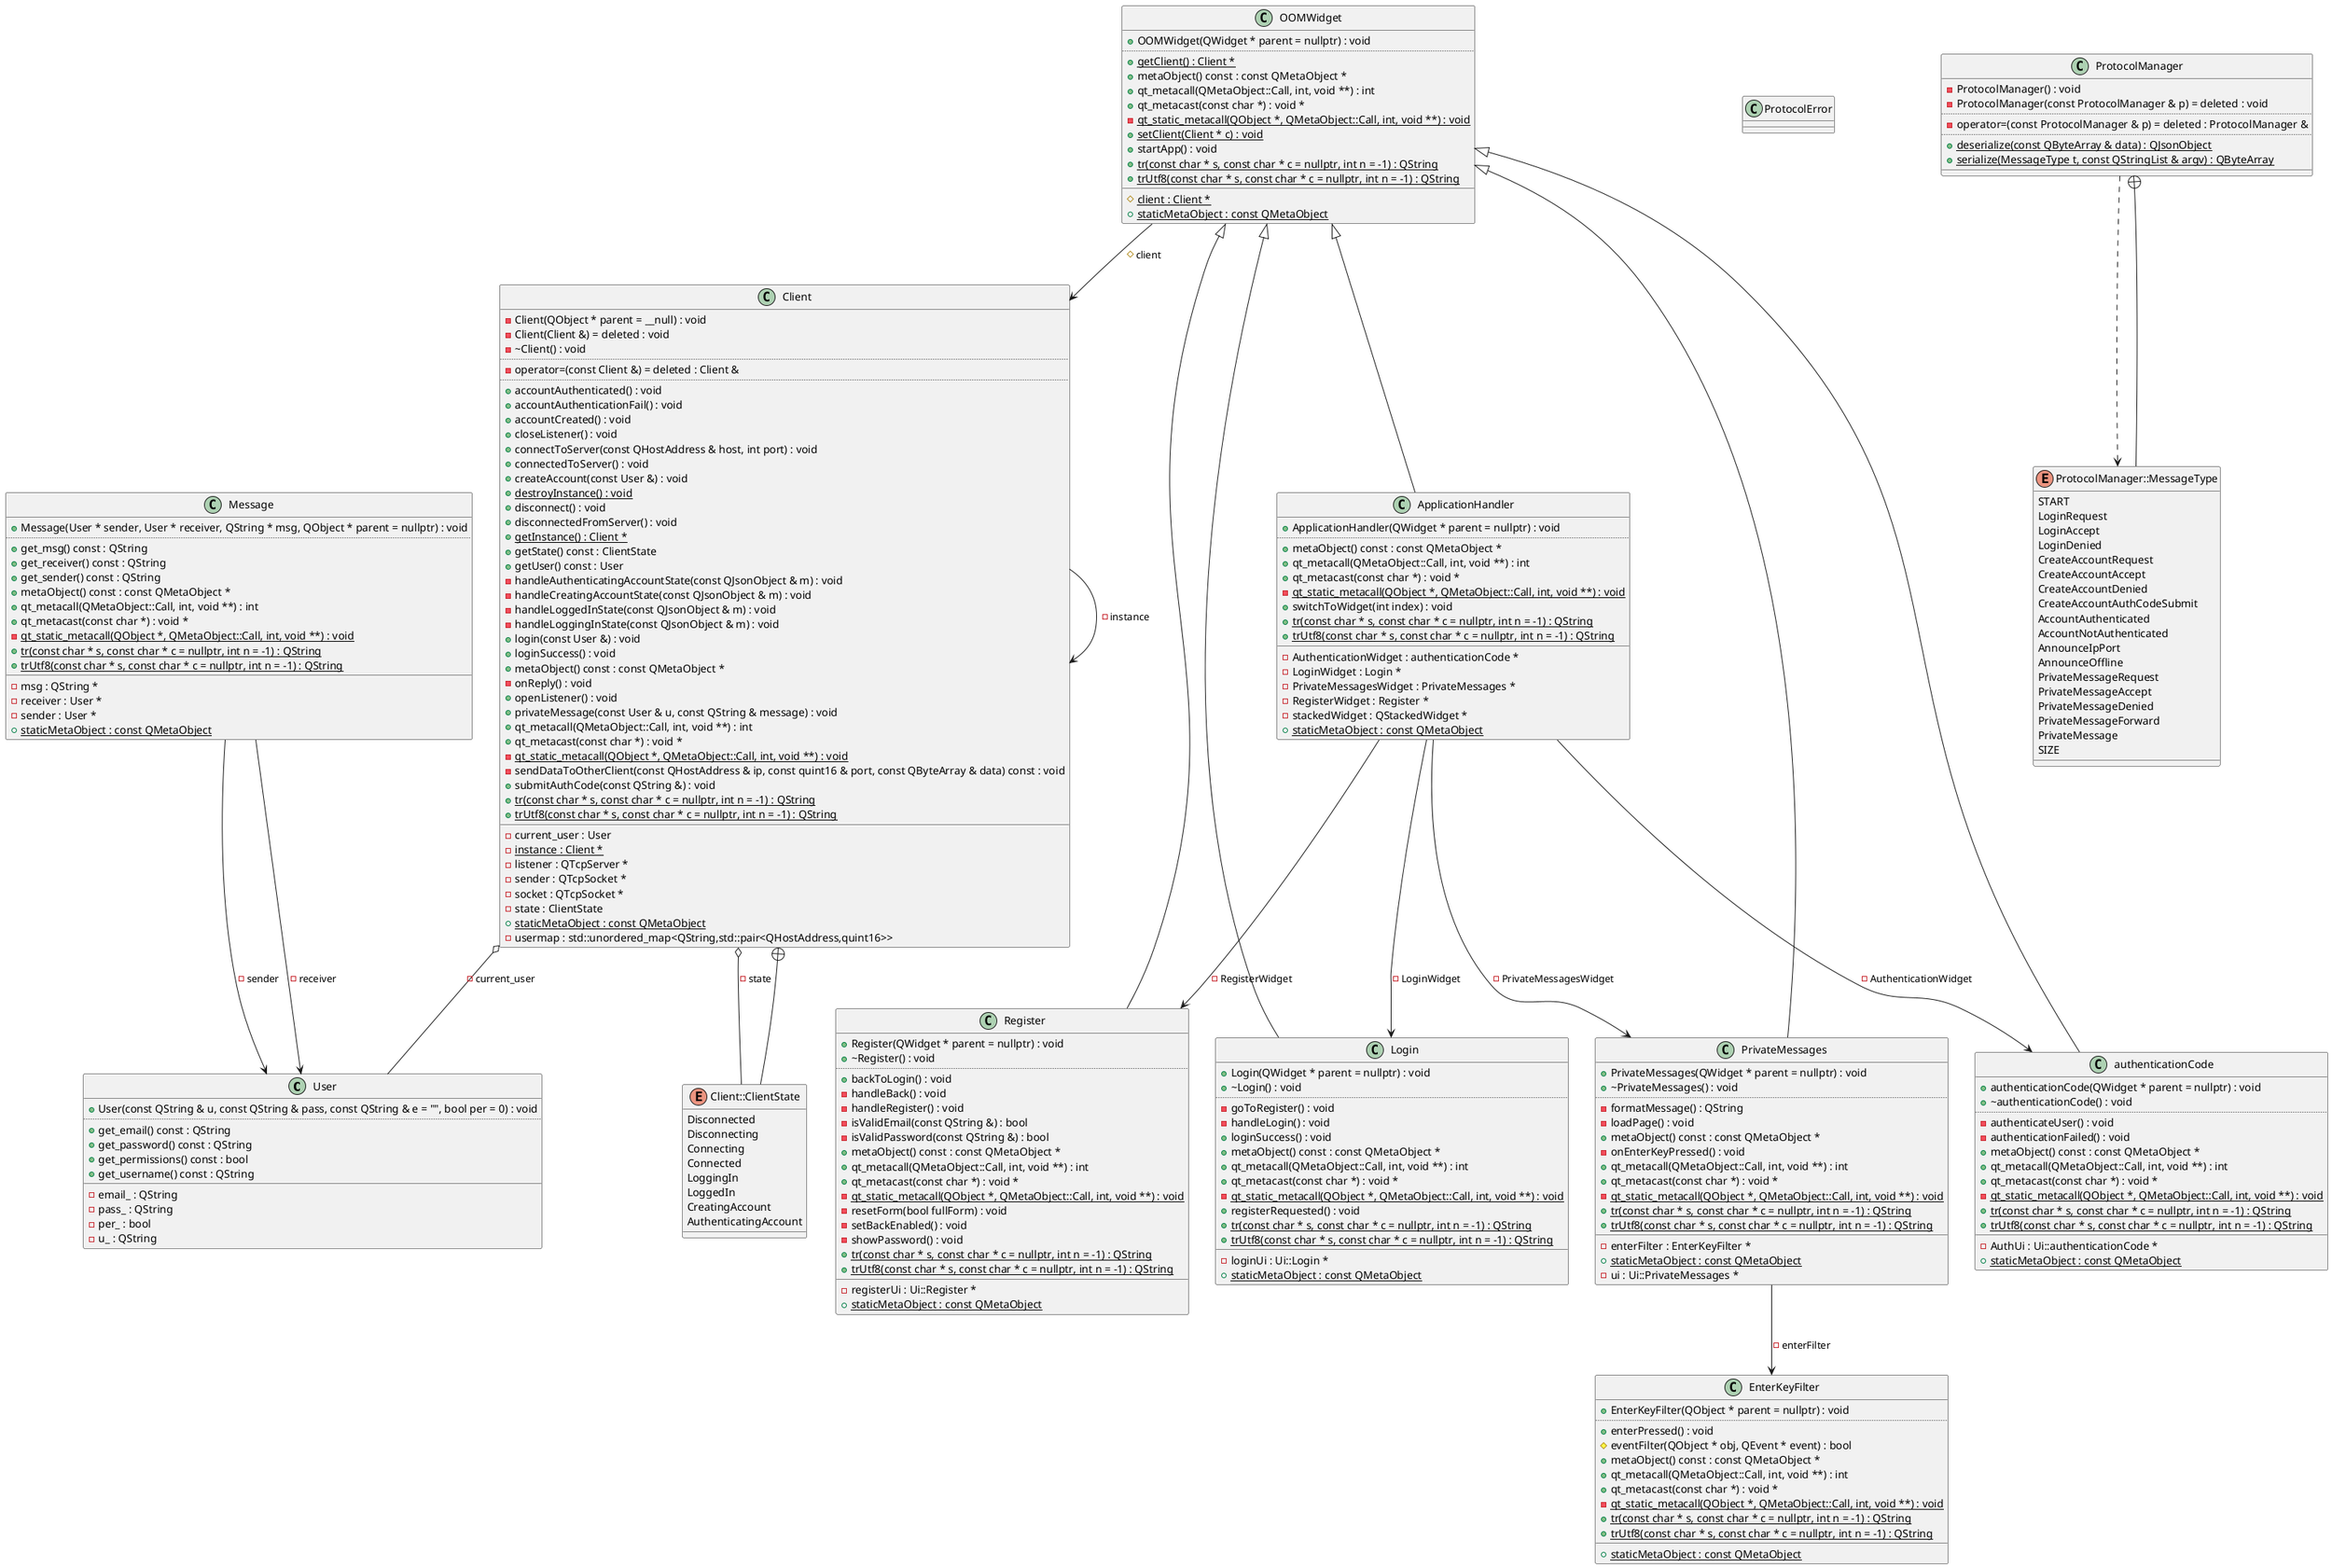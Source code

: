 @startuml
class "User" as C_0013909460443608576024
class C_0013909460443608576024 {
+User(const QString & u, const QString & pass, const QString & e = "", bool per = 0) : void
..
+get_email() const : QString
+get_password() const : QString
+get_permissions() const : bool
+get_username() const : QString
__
-email_ : QString
-pass_ : QString
-per_ : bool
-u_ : QString
}
class "Message" as C_0014824791405600746196
class C_0014824791405600746196 {
+Message(User * sender, User * receiver, QString * msg, QObject * parent = nullptr) : void
..
+get_msg() const : QString
+get_receiver() const : QString
+get_sender() const : QString
+metaObject() const : const QMetaObject *
+qt_metacall(QMetaObject::Call, int, void **) : int
+qt_metacast(const char *) : void *
{static} -qt_static_metacall(QObject *, QMetaObject::Call, int, void **) : void
{static} +tr(const char * s, const char * c = nullptr, int n = -1) : QString
{static} +trUtf8(const char * s, const char * c = nullptr, int n = -1) : QString
__
-msg : QString *
-receiver : User *
-sender : User *
{static} +staticMetaObject : const QMetaObject
}
class "ProtocolError" as C_0012766499065510760009
class C_0012766499065510760009 {
__
}
class "ProtocolManager" as C_0016429213831703395188
class C_0016429213831703395188 {
-ProtocolManager() : void
-ProtocolManager(const ProtocolManager & p) = deleted : void
..
-operator=(const ProtocolManager & p) = deleted : ProtocolManager &
..
{static} +deserialize(const QByteArray & data) : QJsonObject
{static} +serialize(MessageType t, const QStringList & argv) : QByteArray
__
}
enum "ProtocolManager::MessageType" as C_0008849749518693832582
enum C_0008849749518693832582 {
START
LoginRequest
LoginAccept
LoginDenied
CreateAccountRequest
CreateAccountAccept
CreateAccountDenied
CreateAccountAuthCodeSubmit
AccountAuthenticated
AccountNotAuthenticated
AnnounceIpPort
AnnounceOffline
PrivateMessageRequest
PrivateMessageAccept
PrivateMessageDenied
PrivateMessageForward
PrivateMessage
SIZE
}
class "Client" as C_0009036792685107474111
class C_0009036792685107474111 {
-Client(QObject * parent = __null) : void
-Client(Client &) = deleted : void
-~Client() : void
..
-operator=(const Client &) = deleted : Client &
..
+accountAuthenticated() : void
+accountAuthenticationFail() : void
+accountCreated() : void
+closeListener() : void
+connectToServer(const QHostAddress & host, int port) : void
+connectedToServer() : void
+createAccount(const User &) : void
{static} +destroyInstance() : void
+disconnect() : void
+disconnectedFromServer() : void
{static} +getInstance() : Client *
+getState() const : ClientState
+getUser() const : User
-handleAuthenticatingAccountState(const QJsonObject & m) : void
-handleCreatingAccountState(const QJsonObject & m) : void
-handleLoggedInState(const QJsonObject & m) : void
-handleLoggingInState(const QJsonObject & m) : void
+login(const User &) : void
+loginSuccess() : void
+metaObject() const : const QMetaObject *
-onReply() : void
+openListener() : void
+privateMessage(const User & u, const QString & message) : void
+qt_metacall(QMetaObject::Call, int, void **) : int
+qt_metacast(const char *) : void *
{static} -qt_static_metacall(QObject *, QMetaObject::Call, int, void **) : void
-sendDataToOtherClient(const QHostAddress & ip, const quint16 & port, const QByteArray & data) const : void
+submitAuthCode(const QString &) : void
{static} +tr(const char * s, const char * c = nullptr, int n = -1) : QString
{static} +trUtf8(const char * s, const char * c = nullptr, int n = -1) : QString
__
-current_user : User
{static} -instance : Client *
-listener : QTcpServer *
-sender : QTcpSocket *
-socket : QTcpSocket *
-state : ClientState
{static} +staticMetaObject : const QMetaObject
-usermap : std::unordered_map<QString,std::pair<QHostAddress,quint16>>
}
enum "Client::ClientState" as C_0004773889359258674523
enum C_0004773889359258674523 {
Disconnected
Disconnecting
Connecting
Connected
LoggingIn
LoggedIn
CreatingAccount
AuthenticatingAccount
}
class "OOMWidget" as C_0014848441550523525489
class C_0014848441550523525489 {
+OOMWidget(QWidget * parent = nullptr) : void
..
{static} +getClient() : Client *
+metaObject() const : const QMetaObject *
+qt_metacall(QMetaObject::Call, int, void **) : int
+qt_metacast(const char *) : void *
{static} -qt_static_metacall(QObject *, QMetaObject::Call, int, void **) : void
{static} +setClient(Client * c) : void
+startApp() : void
{static} +tr(const char * s, const char * c = nullptr, int n = -1) : QString
{static} +trUtf8(const char * s, const char * c = nullptr, int n = -1) : QString
__
{static} #client : Client *
{static} +staticMetaObject : const QMetaObject
}
class "Login" as C_0003822774298956646229
class C_0003822774298956646229 {
+Login(QWidget * parent = nullptr) : void
+~Login() : void
..
-goToRegister() : void
-handleLogin() : void
+loginSuccess() : void
+metaObject() const : const QMetaObject *
+qt_metacall(QMetaObject::Call, int, void **) : int
+qt_metacast(const char *) : void *
{static} -qt_static_metacall(QObject *, QMetaObject::Call, int, void **) : void
+registerRequested() : void
{static} +tr(const char * s, const char * c = nullptr, int n = -1) : QString
{static} +trUtf8(const char * s, const char * c = nullptr, int n = -1) : QString
__
-loginUi : Ui::Login *
{static} +staticMetaObject : const QMetaObject
}
class "Register" as C_0007926232458949256986
class C_0007926232458949256986 {
+Register(QWidget * parent = nullptr) : void
+~Register() : void
..
+backToLogin() : void
-handleBack() : void
-handleRegister() : void
-isValidEmail(const QString &) : bool
-isValidPassword(const QString &) : bool
+metaObject() const : const QMetaObject *
+qt_metacall(QMetaObject::Call, int, void **) : int
+qt_metacast(const char *) : void *
{static} -qt_static_metacall(QObject *, QMetaObject::Call, int, void **) : void
-resetForm(bool fullForm) : void
-setBackEnabled() : void
-showPassword() : void
{static} +tr(const char * s, const char * c = nullptr, int n = -1) : QString
{static} +trUtf8(const char * s, const char * c = nullptr, int n = -1) : QString
__
-registerUi : Ui::Register *
{static} +staticMetaObject : const QMetaObject
}
class "EnterKeyFilter" as C_0012803028418620508859
class C_0012803028418620508859 {
+EnterKeyFilter(QObject * parent = nullptr) : void
..
+enterPressed() : void
#eventFilter(QObject * obj, QEvent * event) : bool
+metaObject() const : const QMetaObject *
+qt_metacall(QMetaObject::Call, int, void **) : int
+qt_metacast(const char *) : void *
{static} -qt_static_metacall(QObject *, QMetaObject::Call, int, void **) : void
{static} +tr(const char * s, const char * c = nullptr, int n = -1) : QString
{static} +trUtf8(const char * s, const char * c = nullptr, int n = -1) : QString
__
{static} +staticMetaObject : const QMetaObject
}
class "PrivateMessages" as C_0011157448002936184542
class C_0011157448002936184542 {
+PrivateMessages(QWidget * parent = nullptr) : void
+~PrivateMessages() : void
..
-formatMessage() : QString
-loadPage() : void
+metaObject() const : const QMetaObject *
-onEnterKeyPressed() : void
+qt_metacall(QMetaObject::Call, int, void **) : int
+qt_metacast(const char *) : void *
{static} -qt_static_metacall(QObject *, QMetaObject::Call, int, void **) : void
{static} +tr(const char * s, const char * c = nullptr, int n = -1) : QString
{static} +trUtf8(const char * s, const char * c = nullptr, int n = -1) : QString
__
-enterFilter : EnterKeyFilter *
{static} +staticMetaObject : const QMetaObject
-ui : Ui::PrivateMessages *
}
class "authenticationCode" as C_0003481361528423082635
class C_0003481361528423082635 {
+authenticationCode(QWidget * parent = nullptr) : void
+~authenticationCode() : void
..
-authenticateUser() : void
-authenticationFailed() : void
+metaObject() const : const QMetaObject *
+qt_metacall(QMetaObject::Call, int, void **) : int
+qt_metacast(const char *) : void *
{static} -qt_static_metacall(QObject *, QMetaObject::Call, int, void **) : void
{static} +tr(const char * s, const char * c = nullptr, int n = -1) : QString
{static} +trUtf8(const char * s, const char * c = nullptr, int n = -1) : QString
__
-AuthUi : Ui::authenticationCode *
{static} +staticMetaObject : const QMetaObject
}
class "ApplicationHandler" as C_0000542423727397848991
class C_0000542423727397848991 {
+ApplicationHandler(QWidget * parent = nullptr) : void
..
+metaObject() const : const QMetaObject *
+qt_metacall(QMetaObject::Call, int, void **) : int
+qt_metacast(const char *) : void *
{static} -qt_static_metacall(QObject *, QMetaObject::Call, int, void **) : void
+switchToWidget(int index) : void
{static} +tr(const char * s, const char * c = nullptr, int n = -1) : QString
{static} +trUtf8(const char * s, const char * c = nullptr, int n = -1) : QString
__
-AuthenticationWidget : authenticationCode *
-LoginWidget : Login *
-PrivateMessagesWidget : PrivateMessages *
-RegisterWidget : Register *
-stackedWidget : QStackedWidget *
{static} +staticMetaObject : const QMetaObject
}
C_0014824791405600746196 --> C_0013909460443608576024 : -sender
C_0014824791405600746196 --> C_0013909460443608576024 : -receiver
C_0016429213831703395188 ..> C_0008849749518693832582
C_0008849749518693832582 --+ C_0016429213831703395188
C_0009036792685107474111 o-- C_0004773889359258674523 : -state
C_0009036792685107474111 o-- C_0013909460443608576024 : -current_user
C_0009036792685107474111 --> C_0009036792685107474111 : -instance
C_0004773889359258674523 --+ C_0009036792685107474111
C_0014848441550523525489 --> C_0009036792685107474111 : #client
C_0014848441550523525489 <|-- C_0003822774298956646229
C_0014848441550523525489 <|-- C_0007926232458949256986
C_0011157448002936184542 --> C_0012803028418620508859 : -enterFilter
C_0014848441550523525489 <|-- C_0011157448002936184542
C_0014848441550523525489 <|-- C_0003481361528423082635
C_0000542423727397848991 --> C_0003822774298956646229 : -LoginWidget
C_0000542423727397848991 --> C_0007926232458949256986 : -RegisterWidget
C_0000542423727397848991 --> C_0011157448002936184542 : -PrivateMessagesWidget
C_0000542423727397848991 --> C_0003481361528423082635 : -AuthenticationWidget
C_0014848441550523525489 <|-- C_0000542423727397848991

'Generated with clang-uml, version 0.6.0
'LLVM version clang version 18.1.8 (Fedora 18.1.8-1.fc40)
@enduml
